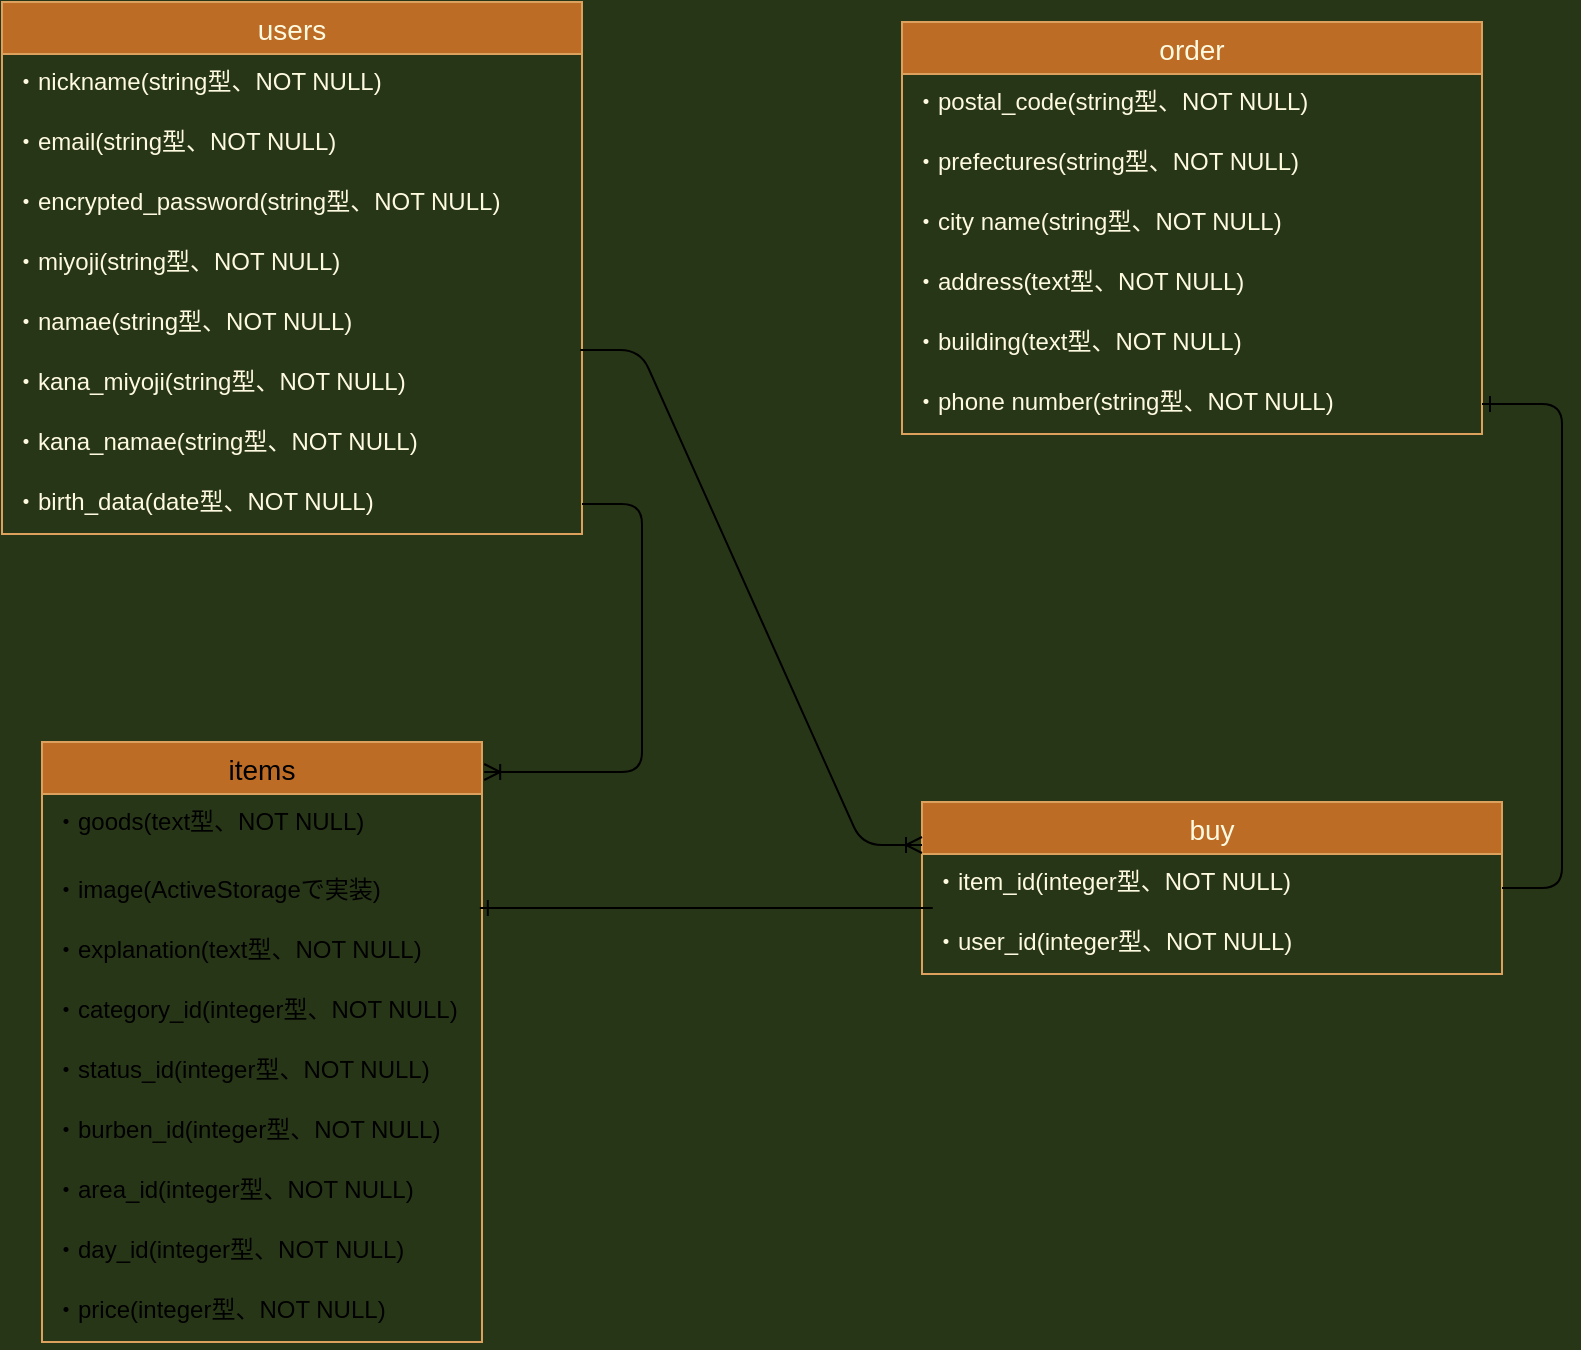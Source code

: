 <mxfile version="14.2.4" type="embed">
    <diagram id="Tead2N1Zccxg9dlTcGx4" name="ページ1">
        <mxGraphModel dx="728" dy="576" grid="1" gridSize="10" guides="1" tooltips="1" connect="1" arrows="1" fold="1" page="1" pageScale="1" pageWidth="827" pageHeight="1169" background="#283618" math="0" shadow="0">
            <root>
                <mxCell id="0"/>
                <mxCell id="1" parent="0"/>
                <mxCell id="60" value="users" style="swimlane;fontStyle=0;childLayout=stackLayout;horizontal=1;startSize=26;horizontalStack=0;resizeParent=1;resizeParentMax=0;resizeLast=0;collapsible=1;marginBottom=0;align=center;fontSize=14;rounded=0;sketch=0;fillColor=#BC6C25;strokeColor=#DDA15E;fontColor=#FEFAE0;" parent="1" vertex="1">
                    <mxGeometry x="20" y="10" width="290" height="266" as="geometry"/>
                </mxCell>
                <mxCell id="63" value="・nickname(string型、NOT NULL)" style="text;strokeColor=none;fillColor=none;spacingLeft=4;spacingRight=4;overflow=hidden;rotatable=0;points=[[0,0.5],[1,0.5]];portConstraint=eastwest;fontSize=12;fontColor=#FEFAE0;" parent="60" vertex="1">
                    <mxGeometry y="26" width="290" height="30" as="geometry"/>
                </mxCell>
                <mxCell id="64" value="・email(string型、NOT NULL)" style="text;strokeColor=none;fillColor=none;spacingLeft=4;spacingRight=4;overflow=hidden;rotatable=0;points=[[0,0.5],[1,0.5]];portConstraint=eastwest;fontSize=12;fontColor=#FEFAE0;" parent="60" vertex="1">
                    <mxGeometry y="56" width="290" height="30" as="geometry"/>
                </mxCell>
                <mxCell id="67" value="・encrypted_password(string型、NOT NULL)" style="text;strokeColor=none;fillColor=none;spacingLeft=4;spacingRight=4;overflow=hidden;rotatable=0;points=[[0,0.5],[1,0.5]];portConstraint=eastwest;fontSize=12;fontColor=#FEFAE0;" parent="60" vertex="1">
                    <mxGeometry y="86" width="290" height="30" as="geometry"/>
                </mxCell>
                <mxCell id="72" value="・miyoji(string型、NOT NULL)" style="text;strokeColor=none;fillColor=none;spacingLeft=4;spacingRight=4;overflow=hidden;rotatable=0;points=[[0,0.5],[1,0.5]];portConstraint=eastwest;fontSize=12;fontColor=#FEFAE0;" parent="60" vertex="1">
                    <mxGeometry y="116" width="290" height="30" as="geometry"/>
                </mxCell>
                <mxCell id="73" value="・namae(string型、NOT NULL)" style="text;strokeColor=none;fillColor=none;spacingLeft=4;spacingRight=4;overflow=hidden;rotatable=0;points=[[0,0.5],[1,0.5]];portConstraint=eastwest;fontSize=12;fontColor=#FEFAE0;" parent="60" vertex="1">
                    <mxGeometry y="146" width="290" height="30" as="geometry"/>
                </mxCell>
                <mxCell id="105" value="・kana_miyoji(string型、NOT NULL)" style="text;strokeColor=none;fillColor=none;spacingLeft=4;spacingRight=4;overflow=hidden;rotatable=0;points=[[0,0.5],[1,0.5]];portConstraint=eastwest;fontSize=12;fontColor=#FEFAE0;" vertex="1" parent="60">
                    <mxGeometry y="176" width="290" height="30" as="geometry"/>
                </mxCell>
                <mxCell id="75" value="・kana_namae(string型、NOT NULL)" style="text;strokeColor=none;fillColor=none;spacingLeft=4;spacingRight=4;overflow=hidden;rotatable=0;points=[[0,0.5],[1,0.5]];portConstraint=eastwest;fontSize=12;fontColor=#FEFAE0;" parent="60" vertex="1">
                    <mxGeometry y="206" width="290" height="30" as="geometry"/>
                </mxCell>
                <mxCell id="76" value="・birth_data(date型、NOT NULL)&#10;" style="text;strokeColor=none;fillColor=none;spacingLeft=4;spacingRight=4;overflow=hidden;rotatable=0;points=[[0,0.5],[1,0.5]];portConstraint=eastwest;fontSize=12;fontColor=#FEFAE0;" parent="60" vertex="1">
                    <mxGeometry y="236" width="290" height="30" as="geometry"/>
                </mxCell>
                <mxCell id="68" value="items" style="swimlane;fontStyle=0;childLayout=stackLayout;horizontal=1;startSize=26;horizontalStack=0;resizeParent=1;resizeParentMax=0;resizeLast=0;collapsible=1;marginBottom=0;align=center;fontSize=14;rounded=0;sketch=0;strokeColor=#DDA15E;fillColor=#BC6C25;" parent="1" vertex="1">
                    <mxGeometry x="40" y="380" width="220" height="300" as="geometry"/>
                </mxCell>
                <mxCell id="69" value="・goods(text型、NOT NULL)" style="text;strokeColor=none;fillColor=none;spacingLeft=4;spacingRight=4;overflow=hidden;rotatable=0;points=[[0,0.5],[1,0.5]];portConstraint=eastwest;fontSize=12;" parent="68" vertex="1">
                    <mxGeometry y="26" width="220" height="34" as="geometry"/>
                </mxCell>
                <mxCell id="70" value="・image(ActiveStorageで実装)" style="text;strokeColor=none;fillColor=none;spacingLeft=4;spacingRight=4;overflow=hidden;rotatable=0;points=[[0,0.5],[1,0.5]];portConstraint=eastwest;fontSize=12;" parent="68" vertex="1">
                    <mxGeometry y="60" width="220" height="30" as="geometry"/>
                </mxCell>
                <mxCell id="71" value="・explanation(text型、NOT NULL)" style="text;strokeColor=none;fillColor=none;spacingLeft=4;spacingRight=4;overflow=hidden;rotatable=0;points=[[0,0.5],[1,0.5]];portConstraint=eastwest;fontSize=12;" parent="68" vertex="1">
                    <mxGeometry y="90" width="220" height="30" as="geometry"/>
                </mxCell>
                <mxCell id="90" value="・category_id(integer型、NOT NULL)" style="text;strokeColor=none;fillColor=none;spacingLeft=4;spacingRight=4;overflow=hidden;rotatable=0;points=[[0,0.5],[1,0.5]];portConstraint=eastwest;fontSize=12;" vertex="1" parent="68">
                    <mxGeometry y="120" width="220" height="30" as="geometry"/>
                </mxCell>
                <mxCell id="104" value="・status_id(integer型、NOT NULL)" style="text;strokeColor=none;fillColor=none;spacingLeft=4;spacingRight=4;overflow=hidden;rotatable=0;points=[[0,0.5],[1,0.5]];portConstraint=eastwest;fontSize=12;" vertex="1" parent="68">
                    <mxGeometry y="150" width="220" height="30" as="geometry"/>
                </mxCell>
                <mxCell id="87" value="・burben_id(integer型、NOT NULL)" style="text;strokeColor=none;fillColor=none;spacingLeft=4;spacingRight=4;overflow=hidden;rotatable=0;points=[[0,0.5],[1,0.5]];portConstraint=eastwest;fontSize=12;" vertex="1" parent="68">
                    <mxGeometry y="180" width="220" height="30" as="geometry"/>
                </mxCell>
                <mxCell id="89" value="・area_id(integer型、NOT NULL)" style="text;strokeColor=none;fillColor=none;spacingLeft=4;spacingRight=4;overflow=hidden;rotatable=0;points=[[0,0.5],[1,0.5]];portConstraint=eastwest;fontSize=12;" vertex="1" parent="68">
                    <mxGeometry y="210" width="220" height="30" as="geometry"/>
                </mxCell>
                <mxCell id="93" value="・day_id(integer型、NOT NULL)" style="text;strokeColor=none;fillColor=none;spacingLeft=4;spacingRight=4;overflow=hidden;rotatable=0;points=[[0,0.5],[1,0.5]];portConstraint=eastwest;fontSize=12;" vertex="1" parent="68">
                    <mxGeometry y="240" width="220" height="30" as="geometry"/>
                </mxCell>
                <mxCell id="94" value="・price(integer型、NOT NULL)" style="text;strokeColor=none;fillColor=none;spacingLeft=4;spacingRight=4;overflow=hidden;rotatable=0;points=[[0,0.5],[1,0.5]];portConstraint=eastwest;fontSize=12;" vertex="1" parent="68">
                    <mxGeometry y="270" width="220" height="30" as="geometry"/>
                </mxCell>
                <mxCell id="77" value="order" style="swimlane;fontStyle=0;childLayout=stackLayout;horizontal=1;startSize=26;horizontalStack=0;resizeParent=1;resizeParentMax=0;resizeLast=0;collapsible=1;marginBottom=0;align=center;fontSize=14;rounded=0;sketch=0;fillColor=#BC6C25;strokeColor=#DDA15E;fontColor=#FEFAE0;" vertex="1" parent="1">
                    <mxGeometry x="470" y="20" width="290" height="206" as="geometry"/>
                </mxCell>
                <mxCell id="79" value="・postal_code(string型、NOT NULL)" style="text;strokeColor=none;fillColor=none;spacingLeft=4;spacingRight=4;overflow=hidden;rotatable=0;points=[[0,0.5],[1,0.5]];portConstraint=eastwest;fontSize=12;fontColor=#FEFAE0;" vertex="1" parent="77">
                    <mxGeometry y="26" width="290" height="30" as="geometry"/>
                </mxCell>
                <mxCell id="80" value="・prefectures(string型、NOT NULL)" style="text;strokeColor=none;fillColor=none;spacingLeft=4;spacingRight=4;overflow=hidden;rotatable=0;points=[[0,0.5],[1,0.5]];portConstraint=eastwest;fontSize=12;fontColor=#FEFAE0;" vertex="1" parent="77">
                    <mxGeometry y="56" width="290" height="30" as="geometry"/>
                </mxCell>
                <mxCell id="81" value="・city name(string型、NOT NULL)" style="text;strokeColor=none;fillColor=none;spacingLeft=4;spacingRight=4;overflow=hidden;rotatable=0;points=[[0,0.5],[1,0.5]];portConstraint=eastwest;fontSize=12;fontColor=#FEFAE0;" vertex="1" parent="77">
                    <mxGeometry y="86" width="290" height="30" as="geometry"/>
                </mxCell>
                <mxCell id="103" value="・address(text型、NOT NULL)" style="text;strokeColor=none;fillColor=none;spacingLeft=4;spacingRight=4;overflow=hidden;rotatable=0;points=[[0,0.5],[1,0.5]];portConstraint=eastwest;fontSize=12;fontColor=#FEFAE0;" vertex="1" parent="77">
                    <mxGeometry y="116" width="290" height="30" as="geometry"/>
                </mxCell>
                <mxCell id="82" value="・building(text型、NOT NULL)" style="text;strokeColor=none;fillColor=none;spacingLeft=4;spacingRight=4;overflow=hidden;rotatable=0;points=[[0,0.5],[1,0.5]];portConstraint=eastwest;fontSize=12;fontColor=#FEFAE0;" vertex="1" parent="77">
                    <mxGeometry y="146" width="290" height="30" as="geometry"/>
                </mxCell>
                <mxCell id="83" value="・phone number(string型、NOT NULL)" style="text;strokeColor=none;fillColor=none;spacingLeft=4;spacingRight=4;overflow=hidden;rotatable=0;points=[[0,0.5],[1,0.5]];portConstraint=eastwest;fontSize=12;fontColor=#FEFAE0;" vertex="1" parent="77">
                    <mxGeometry y="176" width="290" height="30" as="geometry"/>
                </mxCell>
                <mxCell id="97" value="" style="edgeStyle=entityRelationEdgeStyle;fontSize=12;html=1;endArrow=ERoneToMany;entryX=1.005;entryY=0.05;entryDx=0;entryDy=0;entryPerimeter=0;" edge="1" parent="1" source="76" target="68">
                    <mxGeometry width="100" height="100" relative="1" as="geometry">
                        <mxPoint x="200" y="307" as="sourcePoint"/>
                        <mxPoint x="263" y="391" as="targetPoint"/>
                    </mxGeometry>
                </mxCell>
                <mxCell id="111" value="buy" style="swimlane;fontStyle=0;childLayout=stackLayout;horizontal=1;startSize=26;horizontalStack=0;resizeParent=1;resizeParentMax=0;resizeLast=0;collapsible=1;marginBottom=0;align=center;fontSize=14;rounded=0;sketch=0;fillColor=#BC6C25;strokeColor=#DDA15E;fontColor=#FEFAE0;" vertex="1" parent="1">
                    <mxGeometry x="480" y="410" width="290" height="86" as="geometry"/>
                </mxCell>
                <mxCell id="112" value="・item_id(integer型、NOT NULL)" style="text;strokeColor=none;fillColor=none;spacingLeft=4;spacingRight=4;overflow=hidden;rotatable=0;points=[[0,0.5],[1,0.5]];portConstraint=eastwest;fontSize=12;fontColor=#FEFAE0;" vertex="1" parent="111">
                    <mxGeometry y="26" width="290" height="30" as="geometry"/>
                </mxCell>
                <mxCell id="113" value="・user_id(integer型、NOT NULL)" style="text;strokeColor=none;fillColor=none;spacingLeft=4;spacingRight=4;overflow=hidden;rotatable=0;points=[[0,0.5],[1,0.5]];portConstraint=eastwest;fontSize=12;fontColor=#FEFAE0;" vertex="1" parent="111">
                    <mxGeometry y="56" width="290" height="30" as="geometry"/>
                </mxCell>
                <mxCell id="120" value="" style="edgeStyle=entityRelationEdgeStyle;fontSize=12;html=1;endArrow=ERmandOne;startArrow=ERmandOne;entryX=1;entryY=0.5;entryDx=0;entryDy=0;exitX=1;exitY=0.5;exitDx=0;exitDy=0;strokeColor=none;" edge="1" parent="1" source="112" target="82">
                    <mxGeometry width="100" height="100" relative="1" as="geometry">
                        <mxPoint x="780" y="453" as="sourcePoint"/>
                        <mxPoint x="460" y="211" as="targetPoint"/>
                    </mxGeometry>
                </mxCell>
                <mxCell id="124" value="" style="edgeStyle=entityRelationEdgeStyle;fontSize=12;html=1;endArrow=ERoneToMany;exitX=0.997;exitY=-0.067;exitDx=0;exitDy=0;exitPerimeter=0;entryX=0;entryY=0.25;entryDx=0;entryDy=0;" edge="1" parent="1" source="105" target="111">
                    <mxGeometry width="100" height="100" relative="1" as="geometry">
                        <mxPoint x="330" y="370" as="sourcePoint"/>
                        <mxPoint x="430" y="270" as="targetPoint"/>
                    </mxGeometry>
                </mxCell>
                <mxCell id="126" value="" style="edgeStyle=entityRelationEdgeStyle;fontSize=12;html=1;endArrow=ERone;endFill=1;entryX=1;entryY=0.5;entryDx=0;entryDy=0;" edge="1" parent="1" target="83">
                    <mxGeometry width="100" height="100" relative="1" as="geometry">
                        <mxPoint x="770" y="453" as="sourcePoint"/>
                        <mxPoint x="820" y="180" as="targetPoint"/>
                    </mxGeometry>
                </mxCell>
                <mxCell id="125" value="" style="edgeStyle=entityRelationEdgeStyle;fontSize=12;html=1;endArrow=ERone;endFill=1;entryX=0.995;entryY=0.767;entryDx=0;entryDy=0;entryPerimeter=0;" edge="1" parent="1" target="70">
                    <mxGeometry width="100" height="100" relative="1" as="geometry">
                        <mxPoint x="460" y="463" as="sourcePoint"/>
                        <mxPoint x="430" y="230" as="targetPoint"/>
                    </mxGeometry>
                </mxCell>
            </root>
        </mxGraphModel>
    </diagram>
</mxfile>